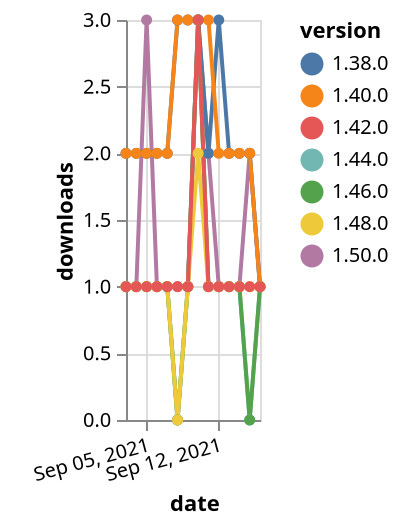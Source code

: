 {"$schema": "https://vega.github.io/schema/vega-lite/v5.json", "description": "A simple bar chart with embedded data.", "data": {"values": [{"date": "2021-09-03", "total": 184, "delta": 1, "version": "1.50.0"}, {"date": "2021-09-04", "total": 185, "delta": 1, "version": "1.50.0"}, {"date": "2021-09-05", "total": 188, "delta": 3, "version": "1.50.0"}, {"date": "2021-09-06", "total": 189, "delta": 1, "version": "1.50.0"}, {"date": "2021-09-07", "total": 190, "delta": 1, "version": "1.50.0"}, {"date": "2021-09-08", "total": 191, "delta": 1, "version": "1.50.0"}, {"date": "2021-09-09", "total": 192, "delta": 1, "version": "1.50.0"}, {"date": "2021-09-10", "total": 195, "delta": 3, "version": "1.50.0"}, {"date": "2021-09-11", "total": 197, "delta": 2, "version": "1.50.0"}, {"date": "2021-09-12", "total": 198, "delta": 1, "version": "1.50.0"}, {"date": "2021-09-13", "total": 199, "delta": 1, "version": "1.50.0"}, {"date": "2021-09-14", "total": 200, "delta": 1, "version": "1.50.0"}, {"date": "2021-09-15", "total": 202, "delta": 2, "version": "1.50.0"}, {"date": "2021-09-16", "total": 203, "delta": 1, "version": "1.50.0"}, {"date": "2021-09-03", "total": 211, "delta": 1, "version": "1.44.0"}, {"date": "2021-09-04", "total": 212, "delta": 1, "version": "1.44.0"}, {"date": "2021-09-05", "total": 213, "delta": 1, "version": "1.44.0"}, {"date": "2021-09-06", "total": 214, "delta": 1, "version": "1.44.0"}, {"date": "2021-09-07", "total": 215, "delta": 1, "version": "1.44.0"}, {"date": "2021-09-08", "total": 215, "delta": 0, "version": "1.44.0"}, {"date": "2021-09-09", "total": 216, "delta": 1, "version": "1.44.0"}, {"date": "2021-09-10", "total": 219, "delta": 3, "version": "1.44.0"}, {"date": "2021-09-11", "total": 220, "delta": 1, "version": "1.44.0"}, {"date": "2021-09-12", "total": 221, "delta": 1, "version": "1.44.0"}, {"date": "2021-09-13", "total": 222, "delta": 1, "version": "1.44.0"}, {"date": "2021-09-14", "total": 223, "delta": 1, "version": "1.44.0"}, {"date": "2021-09-15", "total": 223, "delta": 0, "version": "1.44.0"}, {"date": "2021-09-16", "total": 224, "delta": 1, "version": "1.44.0"}, {"date": "2021-09-03", "total": 2339, "delta": 2, "version": "1.38.0"}, {"date": "2021-09-04", "total": 2341, "delta": 2, "version": "1.38.0"}, {"date": "2021-09-05", "total": 2343, "delta": 2, "version": "1.38.0"}, {"date": "2021-09-06", "total": 2345, "delta": 2, "version": "1.38.0"}, {"date": "2021-09-07", "total": 2347, "delta": 2, "version": "1.38.0"}, {"date": "2021-09-08", "total": 2350, "delta": 3, "version": "1.38.0"}, {"date": "2021-09-09", "total": 2353, "delta": 3, "version": "1.38.0"}, {"date": "2021-09-10", "total": 2356, "delta": 3, "version": "1.38.0"}, {"date": "2021-09-11", "total": 2358, "delta": 2, "version": "1.38.0"}, {"date": "2021-09-12", "total": 2361, "delta": 3, "version": "1.38.0"}, {"date": "2021-09-13", "total": 2363, "delta": 2, "version": "1.38.0"}, {"date": "2021-09-14", "total": 2365, "delta": 2, "version": "1.38.0"}, {"date": "2021-09-15", "total": 2367, "delta": 2, "version": "1.38.0"}, {"date": "2021-09-16", "total": 2368, "delta": 1, "version": "1.38.0"}, {"date": "2021-09-03", "total": 2306, "delta": 2, "version": "1.40.0"}, {"date": "2021-09-04", "total": 2308, "delta": 2, "version": "1.40.0"}, {"date": "2021-09-05", "total": 2310, "delta": 2, "version": "1.40.0"}, {"date": "2021-09-06", "total": 2312, "delta": 2, "version": "1.40.0"}, {"date": "2021-09-07", "total": 2314, "delta": 2, "version": "1.40.0"}, {"date": "2021-09-08", "total": 2317, "delta": 3, "version": "1.40.0"}, {"date": "2021-09-09", "total": 2320, "delta": 3, "version": "1.40.0"}, {"date": "2021-09-10", "total": 2323, "delta": 3, "version": "1.40.0"}, {"date": "2021-09-11", "total": 2326, "delta": 3, "version": "1.40.0"}, {"date": "2021-09-12", "total": 2328, "delta": 2, "version": "1.40.0"}, {"date": "2021-09-13", "total": 2330, "delta": 2, "version": "1.40.0"}, {"date": "2021-09-14", "total": 2332, "delta": 2, "version": "1.40.0"}, {"date": "2021-09-15", "total": 2334, "delta": 2, "version": "1.40.0"}, {"date": "2021-09-16", "total": 2335, "delta": 1, "version": "1.40.0"}, {"date": "2021-09-03", "total": 189, "delta": 1, "version": "1.46.0"}, {"date": "2021-09-04", "total": 190, "delta": 1, "version": "1.46.0"}, {"date": "2021-09-05", "total": 191, "delta": 1, "version": "1.46.0"}, {"date": "2021-09-06", "total": 192, "delta": 1, "version": "1.46.0"}, {"date": "2021-09-07", "total": 193, "delta": 1, "version": "1.46.0"}, {"date": "2021-09-08", "total": 193, "delta": 0, "version": "1.46.0"}, {"date": "2021-09-09", "total": 194, "delta": 1, "version": "1.46.0"}, {"date": "2021-09-10", "total": 197, "delta": 3, "version": "1.46.0"}, {"date": "2021-09-11", "total": 198, "delta": 1, "version": "1.46.0"}, {"date": "2021-09-12", "total": 199, "delta": 1, "version": "1.46.0"}, {"date": "2021-09-13", "total": 200, "delta": 1, "version": "1.46.0"}, {"date": "2021-09-14", "total": 201, "delta": 1, "version": "1.46.0"}, {"date": "2021-09-15", "total": 201, "delta": 0, "version": "1.46.0"}, {"date": "2021-09-16", "total": 202, "delta": 1, "version": "1.46.0"}, {"date": "2021-09-03", "total": 166, "delta": 1, "version": "1.48.0"}, {"date": "2021-09-04", "total": 167, "delta": 1, "version": "1.48.0"}, {"date": "2021-09-05", "total": 168, "delta": 1, "version": "1.48.0"}, {"date": "2021-09-06", "total": 169, "delta": 1, "version": "1.48.0"}, {"date": "2021-09-07", "total": 170, "delta": 1, "version": "1.48.0"}, {"date": "2021-09-08", "total": 170, "delta": 0, "version": "1.48.0"}, {"date": "2021-09-09", "total": 171, "delta": 1, "version": "1.48.0"}, {"date": "2021-09-10", "total": 173, "delta": 2, "version": "1.48.0"}, {"date": "2021-09-11", "total": 174, "delta": 1, "version": "1.48.0"}, {"date": "2021-09-12", "total": 175, "delta": 1, "version": "1.48.0"}, {"date": "2021-09-13", "total": 176, "delta": 1, "version": "1.48.0"}, {"date": "2021-09-14", "total": 177, "delta": 1, "version": "1.48.0"}, {"date": "2021-09-15", "total": 178, "delta": 1, "version": "1.48.0"}, {"date": "2021-09-16", "total": 179, "delta": 1, "version": "1.48.0"}, {"date": "2021-09-03", "total": 258, "delta": 1, "version": "1.42.0"}, {"date": "2021-09-04", "total": 259, "delta": 1, "version": "1.42.0"}, {"date": "2021-09-05", "total": 260, "delta": 1, "version": "1.42.0"}, {"date": "2021-09-06", "total": 261, "delta": 1, "version": "1.42.0"}, {"date": "2021-09-07", "total": 262, "delta": 1, "version": "1.42.0"}, {"date": "2021-09-08", "total": 263, "delta": 1, "version": "1.42.0"}, {"date": "2021-09-09", "total": 264, "delta": 1, "version": "1.42.0"}, {"date": "2021-09-10", "total": 267, "delta": 3, "version": "1.42.0"}, {"date": "2021-09-11", "total": 268, "delta": 1, "version": "1.42.0"}, {"date": "2021-09-12", "total": 269, "delta": 1, "version": "1.42.0"}, {"date": "2021-09-13", "total": 270, "delta": 1, "version": "1.42.0"}, {"date": "2021-09-14", "total": 271, "delta": 1, "version": "1.42.0"}, {"date": "2021-09-15", "total": 272, "delta": 1, "version": "1.42.0"}, {"date": "2021-09-16", "total": 273, "delta": 1, "version": "1.42.0"}]}, "width": "container", "mark": {"type": "line", "point": {"filled": true}}, "encoding": {"x": {"field": "date", "type": "temporal", "timeUnit": "yearmonthdate", "title": "date", "axis": {"labelAngle": -15}}, "y": {"field": "delta", "type": "quantitative", "title": "downloads"}, "color": {"field": "version", "type": "nominal"}, "tooltip": {"field": "delta"}}}